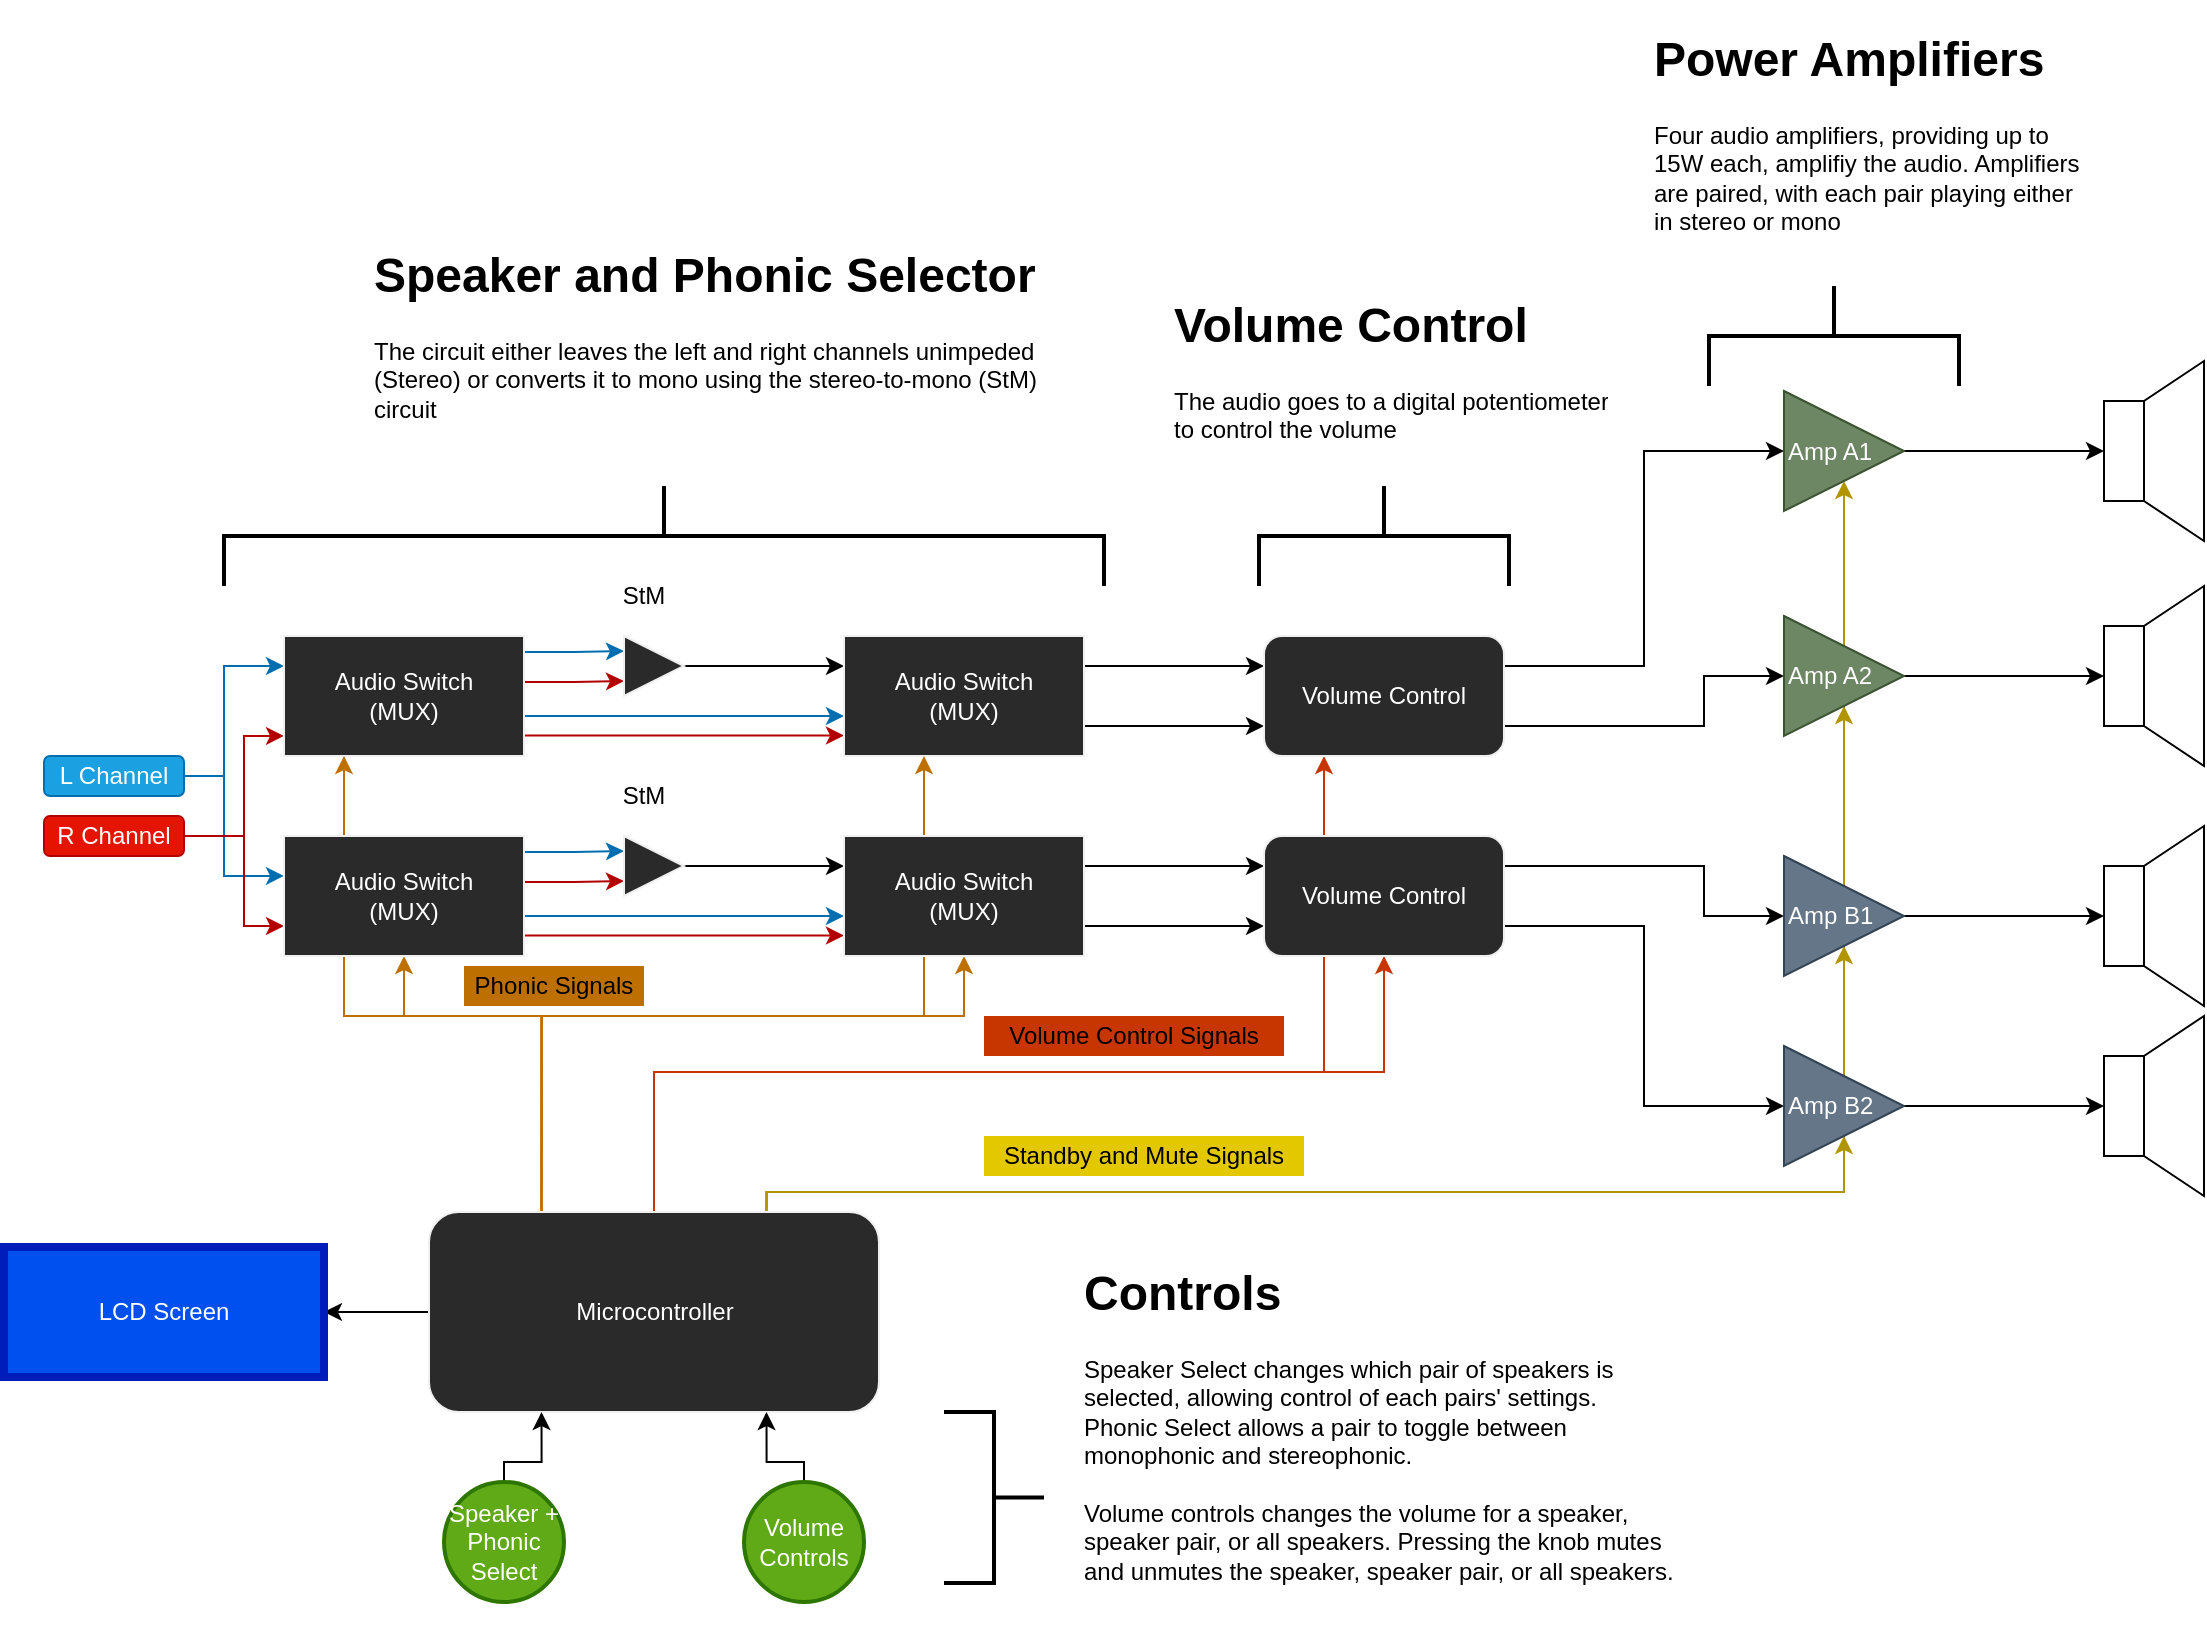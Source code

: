 <mxfile version="14.6.13" type="device"><diagram id="VI6DD9p-tJ2LLqrLLaQO" name="Audio Amplifier"><mxGraphModel dx="1422" dy="822" grid="1" gridSize="10" guides="1" tooltips="1" connect="1" arrows="1" fold="1" page="1" pageScale="1" pageWidth="1400" pageHeight="850" math="0" shadow="0"><root><mxCell id="0"/><mxCell id="1" parent="0"/><mxCell id="dY2fCYmzdXgz4yV1e9qg-12" style="edgeStyle=orthogonalEdgeStyle;rounded=0;orthogonalLoop=1;jettySize=auto;html=1;exitX=0.75;exitY=0;exitDx=0;exitDy=0;entryX=0.5;entryY=1;entryDx=0;entryDy=0;fillColor=#e3c800;strokeColor=#B09500;" parent="1" source="_qhC4NTUBUiG4PAc8ynP-38" target="_qhC4NTUBUiG4PAc8ynP-77" edge="1"><mxGeometry relative="1" as="geometry"><Array as="points"><mxPoint x="541" y="609"/><mxPoint x="1080" y="609"/></Array></mxGeometry></mxCell><mxCell id="dY2fCYmzdXgz4yV1e9qg-13" style="edgeStyle=orthogonalEdgeStyle;rounded=0;orthogonalLoop=1;jettySize=auto;html=1;exitX=0.75;exitY=0;exitDx=0;exitDy=0;fillColor=#e3c800;strokeColor=#B09500;" parent="1" source="_qhC4NTUBUiG4PAc8ynP-38" target="_qhC4NTUBUiG4PAc8ynP-76" edge="1"><mxGeometry relative="1" as="geometry"><Array as="points"><mxPoint x="541" y="609"/><mxPoint x="1080" y="609"/></Array></mxGeometry></mxCell><mxCell id="dY2fCYmzdXgz4yV1e9qg-14" style="edgeStyle=orthogonalEdgeStyle;rounded=0;orthogonalLoop=1;jettySize=auto;html=1;exitX=0.75;exitY=0;exitDx=0;exitDy=0;fillColor=#e3c800;strokeColor=#B09500;" parent="1" source="_qhC4NTUBUiG4PAc8ynP-38" target="_qhC4NTUBUiG4PAc8ynP-75" edge="1"><mxGeometry relative="1" as="geometry"><Array as="points"><mxPoint x="541" y="609"/><mxPoint x="1080" y="609"/></Array></mxGeometry></mxCell><mxCell id="_qhC4NTUBUiG4PAc8ynP-6" style="edgeStyle=orthogonalEdgeStyle;rounded=0;orthogonalLoop=1;jettySize=auto;html=1;exitX=1;exitY=0.5;exitDx=0;exitDy=0;fillColor=#1ba1e2;strokeColor=#006EAF;entryX=0;entryY=0.25;entryDx=0;entryDy=0;" parent="1" source="_qhC4NTUBUiG4PAc8ynP-1" target="_qhC4NTUBUiG4PAc8ynP-4" edge="1"><mxGeometry relative="1" as="geometry"><mxPoint x="297" y="346" as="targetPoint"/><Array as="points"><mxPoint x="270" y="401"/><mxPoint x="270" y="346"/></Array></mxGeometry></mxCell><mxCell id="_qhC4NTUBUiG4PAc8ynP-7" style="edgeStyle=orthogonalEdgeStyle;rounded=0;orthogonalLoop=1;jettySize=auto;html=1;entryX=0;entryY=0.333;entryDx=0;entryDy=0;fillColor=#1ba1e2;strokeColor=#006EAF;entryPerimeter=0;" parent="1" source="_qhC4NTUBUiG4PAc8ynP-1" edge="1"><mxGeometry relative="1" as="geometry"><mxPoint x="300" y="450.98" as="targetPoint"/><Array as="points"><mxPoint x="270" y="401"/><mxPoint x="270" y="451"/></Array></mxGeometry></mxCell><mxCell id="_qhC4NTUBUiG4PAc8ynP-1" value="L Channel" style="text;html=1;align=center;verticalAlign=middle;whiteSpace=wrap;rounded=1;fillColor=#1ba1e2;strokeColor=#006EAF;fontColor=#ffffff;" parent="1" vertex="1"><mxGeometry x="180" y="391" width="70" height="20" as="geometry"/></mxCell><mxCell id="_qhC4NTUBUiG4PAc8ynP-8" style="edgeStyle=orthogonalEdgeStyle;rounded=0;orthogonalLoop=1;jettySize=auto;html=1;exitX=1;exitY=0.5;exitDx=0;exitDy=0;entryX=0;entryY=0.833;entryDx=0;entryDy=0;entryPerimeter=0;fillColor=#e51400;strokeColor=#B20000;" parent="1" source="_qhC4NTUBUiG4PAc8ynP-2" target="_qhC4NTUBUiG4PAc8ynP-4" edge="1"><mxGeometry relative="1" as="geometry"><Array as="points"><mxPoint x="280" y="431"/><mxPoint x="280" y="381"/></Array></mxGeometry></mxCell><mxCell id="_qhC4NTUBUiG4PAc8ynP-9" style="edgeStyle=orthogonalEdgeStyle;rounded=0;orthogonalLoop=1;jettySize=auto;html=1;entryX=0;entryY=0.75;entryDx=0;entryDy=0;fillColor=#e51400;strokeColor=#B20000;" parent="1" source="_qhC4NTUBUiG4PAc8ynP-2" edge="1"><mxGeometry relative="1" as="geometry"><mxPoint x="300" y="476" as="targetPoint"/><Array as="points"><mxPoint x="280" y="431"/><mxPoint x="280" y="476"/></Array></mxGeometry></mxCell><mxCell id="_qhC4NTUBUiG4PAc8ynP-2" value="R Channel" style="text;html=1;align=center;verticalAlign=middle;whiteSpace=wrap;rounded=1;fillColor=#e51400;strokeColor=#B20000;fontColor=#ffffff;" parent="1" vertex="1"><mxGeometry x="180" y="421" width="70" height="20" as="geometry"/></mxCell><mxCell id="_qhC4NTUBUiG4PAc8ynP-20" style="edgeStyle=orthogonalEdgeStyle;rounded=0;orthogonalLoop=1;jettySize=auto;html=1;exitX=1;exitY=0.5;exitDx=0;exitDy=0;entryX=0;entryY=0.75;entryDx=0;entryDy=0;fillColor=#e51400;strokeColor=#B20000;" parent="1" source="_qhC4NTUBUiG4PAc8ynP-4" target="_qhC4NTUBUiG4PAc8ynP-10" edge="1"><mxGeometry relative="1" as="geometry"><Array as="points"><mxPoint x="420" y="354"/><mxPoint x="445" y="354"/></Array></mxGeometry></mxCell><mxCell id="_qhC4NTUBUiG4PAc8ynP-21" style="edgeStyle=orthogonalEdgeStyle;rounded=0;orthogonalLoop=1;jettySize=auto;html=1;exitX=1;exitY=0.25;exitDx=0;exitDy=0;entryX=0;entryY=0.25;entryDx=0;entryDy=0;fillColor=#1ba1e2;strokeColor=#006EAF;" parent="1" source="_qhC4NTUBUiG4PAc8ynP-4" target="_qhC4NTUBUiG4PAc8ynP-10" edge="1"><mxGeometry relative="1" as="geometry"><Array as="points"><mxPoint x="420" y="339"/><mxPoint x="445" y="339"/></Array></mxGeometry></mxCell><mxCell id="_qhC4NTUBUiG4PAc8ynP-25" style="edgeStyle=orthogonalEdgeStyle;rounded=0;orthogonalLoop=1;jettySize=auto;html=1;exitX=1;exitY=0.5;exitDx=0;exitDy=0;entryX=0;entryY=0.667;entryDx=0;entryDy=0;entryPerimeter=0;fillColor=#1ba1e2;strokeColor=#006EAF;" parent="1" source="_qhC4NTUBUiG4PAc8ynP-4" target="_qhC4NTUBUiG4PAc8ynP-11" edge="1"><mxGeometry relative="1" as="geometry"><Array as="points"><mxPoint x="420" y="371"/></Array></mxGeometry></mxCell><mxCell id="_qhC4NTUBUiG4PAc8ynP-26" style="edgeStyle=orthogonalEdgeStyle;rounded=0;orthogonalLoop=1;jettySize=auto;html=1;entryX=-0.008;entryY=0.83;entryDx=0;entryDy=0;entryPerimeter=0;fillColor=#e51400;strokeColor=#B20000;" parent="1" source="_qhC4NTUBUiG4PAc8ynP-4" target="_qhC4NTUBUiG4PAc8ynP-11" edge="1"><mxGeometry relative="1" as="geometry"><Array as="points"><mxPoint x="580" y="381"/></Array></mxGeometry></mxCell><mxCell id="_qhC4NTUBUiG4PAc8ynP-4" value="&lt;font color=&quot;#ffffff&quot;&gt;Audio Switch &lt;br&gt;(MUX)&lt;/font&gt;" style="rounded=0;whiteSpace=wrap;html=1;strokeColor=#f0f0f0;fillColor=#2a2a2a;" parent="1" vertex="1"><mxGeometry x="300" y="331" width="120" height="60" as="geometry"/></mxCell><mxCell id="_qhC4NTUBUiG4PAc8ynP-23" style="edgeStyle=orthogonalEdgeStyle;rounded=0;orthogonalLoop=1;jettySize=auto;html=1;exitX=1;exitY=0.5;exitDx=0;exitDy=0;entryX=0;entryY=0.25;entryDx=0;entryDy=0;" parent="1" source="_qhC4NTUBUiG4PAc8ynP-10" target="_qhC4NTUBUiG4PAc8ynP-11" edge="1"><mxGeometry relative="1" as="geometry"/></mxCell><mxCell id="_qhC4NTUBUiG4PAc8ynP-10" value="" style="triangle;whiteSpace=wrap;html=1;rounded=0;strokeColor=#f0f0f0;fillColor=#2a2a2a;" parent="1" vertex="1"><mxGeometry x="470" y="331" width="30" height="30" as="geometry"/></mxCell><mxCell id="_qhC4NTUBUiG4PAc8ynP-71" style="edgeStyle=orthogonalEdgeStyle;rounded=0;orthogonalLoop=1;jettySize=auto;html=1;exitX=1;exitY=0.25;exitDx=0;exitDy=0;entryX=0;entryY=0.25;entryDx=0;entryDy=0;fontColor=#FFFFFF;" parent="1" source="_qhC4NTUBUiG4PAc8ynP-11" target="_qhC4NTUBUiG4PAc8ynP-67" edge="1"><mxGeometry relative="1" as="geometry"/></mxCell><mxCell id="_qhC4NTUBUiG4PAc8ynP-72" style="edgeStyle=orthogonalEdgeStyle;rounded=0;orthogonalLoop=1;jettySize=auto;html=1;exitX=1;exitY=0.75;exitDx=0;exitDy=0;entryX=0;entryY=0.75;entryDx=0;entryDy=0;fontColor=#FFFFFF;" parent="1" source="_qhC4NTUBUiG4PAc8ynP-11" target="_qhC4NTUBUiG4PAc8ynP-67" edge="1"><mxGeometry relative="1" as="geometry"/></mxCell><mxCell id="_qhC4NTUBUiG4PAc8ynP-11" value="&lt;font color=&quot;#ffffff&quot;&gt;Audio Switch &lt;br&gt;(MUX)&lt;/font&gt;" style="rounded=0;whiteSpace=wrap;html=1;strokeColor=#f0f0f0;fillColor=#2a2a2a;" parent="1" vertex="1"><mxGeometry x="580" y="331" width="120" height="60" as="geometry"/></mxCell><mxCell id="_qhC4NTUBUiG4PAc8ynP-27" style="edgeStyle=orthogonalEdgeStyle;rounded=0;orthogonalLoop=1;jettySize=auto;html=1;exitX=1;exitY=0.5;exitDx=0;exitDy=0;entryX=0;entryY=0.75;entryDx=0;entryDy=0;fillColor=#e51400;strokeColor=#B20000;" parent="1" source="_qhC4NTUBUiG4PAc8ynP-31" target="_qhC4NTUBUiG4PAc8ynP-33" edge="1"><mxGeometry relative="1" as="geometry"><Array as="points"><mxPoint x="420" y="454"/><mxPoint x="445" y="454"/></Array></mxGeometry></mxCell><mxCell id="_qhC4NTUBUiG4PAc8ynP-28" style="edgeStyle=orthogonalEdgeStyle;rounded=0;orthogonalLoop=1;jettySize=auto;html=1;exitX=1;exitY=0.25;exitDx=0;exitDy=0;entryX=0;entryY=0.25;entryDx=0;entryDy=0;fillColor=#1ba1e2;strokeColor=#006EAF;" parent="1" source="_qhC4NTUBUiG4PAc8ynP-31" target="_qhC4NTUBUiG4PAc8ynP-33" edge="1"><mxGeometry relative="1" as="geometry"><Array as="points"><mxPoint x="420" y="439"/><mxPoint x="445" y="439"/></Array></mxGeometry></mxCell><mxCell id="_qhC4NTUBUiG4PAc8ynP-29" style="edgeStyle=orthogonalEdgeStyle;rounded=0;orthogonalLoop=1;jettySize=auto;html=1;exitX=1;exitY=0.5;exitDx=0;exitDy=0;entryX=0;entryY=0.667;entryDx=0;entryDy=0;entryPerimeter=0;fillColor=#1ba1e2;strokeColor=#006EAF;" parent="1" source="_qhC4NTUBUiG4PAc8ynP-31" target="_qhC4NTUBUiG4PAc8ynP-34" edge="1"><mxGeometry relative="1" as="geometry"><Array as="points"><mxPoint x="420" y="471"/></Array></mxGeometry></mxCell><mxCell id="_qhC4NTUBUiG4PAc8ynP-30" style="edgeStyle=orthogonalEdgeStyle;rounded=0;orthogonalLoop=1;jettySize=auto;html=1;entryX=-0.008;entryY=0.83;entryDx=0;entryDy=0;entryPerimeter=0;fillColor=#e51400;strokeColor=#B20000;" parent="1" source="_qhC4NTUBUiG4PAc8ynP-31" target="_qhC4NTUBUiG4PAc8ynP-34" edge="1"><mxGeometry relative="1" as="geometry"><Array as="points"><mxPoint x="580" y="481"/></Array></mxGeometry></mxCell><mxCell id="_qhC4NTUBUiG4PAc8ynP-32" style="edgeStyle=orthogonalEdgeStyle;rounded=0;orthogonalLoop=1;jettySize=auto;html=1;exitX=1;exitY=0.5;exitDx=0;exitDy=0;entryX=0;entryY=0.25;entryDx=0;entryDy=0;" parent="1" source="_qhC4NTUBUiG4PAc8ynP-33" target="_qhC4NTUBUiG4PAc8ynP-34" edge="1"><mxGeometry relative="1" as="geometry"/></mxCell><mxCell id="_qhC4NTUBUiG4PAc8ynP-33" value="" style="triangle;whiteSpace=wrap;html=1;rounded=0;strokeColor=#f0f0f0;fillColor=#2a2a2a;" parent="1" vertex="1"><mxGeometry x="470" y="431" width="30" height="30" as="geometry"/></mxCell><mxCell id="_qhC4NTUBUiG4PAc8ynP-36" value="StM" style="text;html=1;strokeColor=none;fillColor=none;align=center;verticalAlign=middle;whiteSpace=wrap;rounded=0;" parent="1" vertex="1"><mxGeometry x="460" y="401" width="40" height="20" as="geometry"/></mxCell><mxCell id="_qhC4NTUBUiG4PAc8ynP-37" value="StM" style="text;html=1;strokeColor=none;fillColor=none;align=center;verticalAlign=middle;whiteSpace=wrap;rounded=0;" parent="1" vertex="1"><mxGeometry x="460" y="301" width="40" height="20" as="geometry"/></mxCell><mxCell id="_qhC4NTUBUiG4PAc8ynP-40" style="edgeStyle=orthogonalEdgeStyle;rounded=0;orthogonalLoop=1;jettySize=auto;html=1;exitX=0.25;exitY=0;exitDx=0;exitDy=0;entryX=0.5;entryY=1;entryDx=0;entryDy=0;fillColor=#f0a30a;strokeColor=#BD7000;" parent="1" source="_qhC4NTUBUiG4PAc8ynP-38" target="_qhC4NTUBUiG4PAc8ynP-31" edge="1"><mxGeometry relative="1" as="geometry"><Array as="points"><mxPoint x="429" y="521"/><mxPoint x="360" y="521"/></Array></mxGeometry></mxCell><mxCell id="_qhC4NTUBUiG4PAc8ynP-41" style="edgeStyle=orthogonalEdgeStyle;rounded=0;orthogonalLoop=1;jettySize=auto;html=1;exitX=0.25;exitY=0;exitDx=0;exitDy=0;entryX=0.5;entryY=1;entryDx=0;entryDy=0;fillColor=#f0a30a;strokeColor=#BD7000;" parent="1" source="_qhC4NTUBUiG4PAc8ynP-38" target="_qhC4NTUBUiG4PAc8ynP-34" edge="1"><mxGeometry relative="1" as="geometry"><Array as="points"><mxPoint x="429" y="521"/><mxPoint x="640" y="521"/></Array></mxGeometry></mxCell><mxCell id="_qhC4NTUBUiG4PAc8ynP-42" style="edgeStyle=orthogonalEdgeStyle;rounded=0;orthogonalLoop=1;jettySize=auto;html=1;exitX=0.25;exitY=0;exitDx=0;exitDy=0;fillColor=#f0a30a;strokeColor=#BD7000;" parent="1" source="_qhC4NTUBUiG4PAc8ynP-38" edge="1"><mxGeometry relative="1" as="geometry"><mxPoint x="330" y="391" as="targetPoint"/><Array as="points"><mxPoint x="429" y="521"/><mxPoint x="330" y="521"/><mxPoint x="330" y="391"/></Array></mxGeometry></mxCell><mxCell id="_qhC4NTUBUiG4PAc8ynP-43" style="edgeStyle=orthogonalEdgeStyle;rounded=0;orthogonalLoop=1;jettySize=auto;html=1;exitX=0.25;exitY=0;exitDx=0;exitDy=0;fillColor=#f0a30a;strokeColor=#BD7000;" parent="1" source="_qhC4NTUBUiG4PAc8ynP-38" edge="1"><mxGeometry relative="1" as="geometry"><mxPoint x="620" y="391" as="targetPoint"/><Array as="points"><mxPoint x="429" y="521"/><mxPoint x="620" y="521"/></Array></mxGeometry></mxCell><mxCell id="dY2fCYmzdXgz4yV1e9qg-8" style="edgeStyle=orthogonalEdgeStyle;rounded=0;orthogonalLoop=1;jettySize=auto;html=1;exitX=0.75;exitY=0;exitDx=0;exitDy=0;entryX=0.5;entryY=1;entryDx=0;entryDy=0;fillColor=#e3c800;strokeColor=#B09500;" parent="1" source="_qhC4NTUBUiG4PAc8ynP-38" target="_qhC4NTUBUiG4PAc8ynP-78" edge="1"><mxGeometry relative="1" as="geometry"><Array as="points"><mxPoint x="541" y="609"/><mxPoint x="1080" y="609"/></Array></mxGeometry></mxCell><mxCell id="dY2fCYmzdXgz4yV1e9qg-16" style="edgeStyle=orthogonalEdgeStyle;rounded=0;orthogonalLoop=1;jettySize=auto;html=1;exitX=0.5;exitY=0;exitDx=0;exitDy=0;entryX=0.25;entryY=1;entryDx=0;entryDy=0;fillColor=#fa6800;strokeColor=#C73500;" parent="1" source="_qhC4NTUBUiG4PAc8ynP-38" target="_qhC4NTUBUiG4PAc8ynP-67" edge="1"><mxGeometry relative="1" as="geometry"><Array as="points"><mxPoint x="485" y="549"/><mxPoint x="820" y="549"/></Array></mxGeometry></mxCell><mxCell id="dY2fCYmzdXgz4yV1e9qg-17" style="edgeStyle=orthogonalEdgeStyle;rounded=0;orthogonalLoop=1;jettySize=auto;html=1;exitX=0.5;exitY=0;exitDx=0;exitDy=0;entryX=0.5;entryY=1;entryDx=0;entryDy=0;fillColor=#fa6800;strokeColor=#C73500;" parent="1" source="_qhC4NTUBUiG4PAc8ynP-38" target="_qhC4NTUBUiG4PAc8ynP-45" edge="1"><mxGeometry relative="1" as="geometry"><Array as="points"><mxPoint x="485" y="549"/><mxPoint x="850" y="549"/></Array></mxGeometry></mxCell><mxCell id="3sK6r-_rZU_b6A8kASy1-1" style="edgeStyle=orthogonalEdgeStyle;rounded=0;orthogonalLoop=1;jettySize=auto;html=1;entryX=1;entryY=0.5;entryDx=0;entryDy=0;" parent="1" source="_qhC4NTUBUiG4PAc8ynP-38" target="_qhC4NTUBUiG4PAc8ynP-108" edge="1"><mxGeometry relative="1" as="geometry"/></mxCell><mxCell id="_qhC4NTUBUiG4PAc8ynP-38" value="&lt;font color=&quot;#ffffff&quot;&gt;Microcontroller&lt;/font&gt;" style="rounded=1;whiteSpace=wrap;html=1;strokeColor=#f0f0f0;fillColor=#2a2a2a;" parent="1" vertex="1"><mxGeometry x="372.5" y="619" width="225" height="100" as="geometry"/></mxCell><mxCell id="_qhC4NTUBUiG4PAc8ynP-31" value="&lt;font color=&quot;#ffffff&quot;&gt;Audio Switch &lt;br&gt;(MUX)&lt;/font&gt;" style="rounded=0;whiteSpace=wrap;html=1;strokeColor=#f0f0f0;fillColor=#2a2a2a;" parent="1" vertex="1"><mxGeometry x="300" y="431" width="120" height="60" as="geometry"/></mxCell><mxCell id="_qhC4NTUBUiG4PAc8ynP-73" style="edgeStyle=orthogonalEdgeStyle;rounded=0;orthogonalLoop=1;jettySize=auto;html=1;exitX=1;exitY=0.25;exitDx=0;exitDy=0;entryX=0;entryY=0.25;entryDx=0;entryDy=0;fontColor=#FFFFFF;" parent="1" source="_qhC4NTUBUiG4PAc8ynP-34" target="_qhC4NTUBUiG4PAc8ynP-45" edge="1"><mxGeometry relative="1" as="geometry"/></mxCell><mxCell id="_qhC4NTUBUiG4PAc8ynP-74" style="edgeStyle=orthogonalEdgeStyle;rounded=0;orthogonalLoop=1;jettySize=auto;html=1;exitX=1;exitY=0.75;exitDx=0;exitDy=0;entryX=0;entryY=0.75;entryDx=0;entryDy=0;fontColor=#FFFFFF;" parent="1" source="_qhC4NTUBUiG4PAc8ynP-34" target="_qhC4NTUBUiG4PAc8ynP-45" edge="1"><mxGeometry relative="1" as="geometry"/></mxCell><mxCell id="_qhC4NTUBUiG4PAc8ynP-34" value="&lt;font color=&quot;#ffffff&quot;&gt;Audio Switch &lt;br&gt;(MUX)&lt;/font&gt;" style="rounded=0;whiteSpace=wrap;html=1;strokeColor=#f0f0f0;fillColor=#2a2a2a;" parent="1" vertex="1"><mxGeometry x="580" y="431" width="120" height="60" as="geometry"/></mxCell><mxCell id="_qhC4NTUBUiG4PAc8ynP-44" value="Phonic Signals" style="text;html=1;align=center;verticalAlign=middle;whiteSpace=wrap;rounded=0;fontColor=#000000;fillColor=#BD7000;" parent="1" vertex="1"><mxGeometry x="390" y="496" width="90" height="20" as="geometry"/></mxCell><mxCell id="_qhC4NTUBUiG4PAc8ynP-82" style="edgeStyle=orthogonalEdgeStyle;rounded=0;orthogonalLoop=1;jettySize=auto;html=1;exitX=1;exitY=0.75;exitDx=0;exitDy=0;entryX=0;entryY=0.5;entryDx=0;entryDy=0;fontColor=#C73500;" parent="1" source="_qhC4NTUBUiG4PAc8ynP-45" target="_qhC4NTUBUiG4PAc8ynP-78" edge="1"><mxGeometry relative="1" as="geometry"><Array as="points"><mxPoint x="980" y="476"/><mxPoint x="980" y="566"/></Array></mxGeometry></mxCell><mxCell id="dY2fCYmzdXgz4yV1e9qg-11" style="edgeStyle=orthogonalEdgeStyle;rounded=0;orthogonalLoop=1;jettySize=auto;html=1;exitX=1;exitY=0.25;exitDx=0;exitDy=0;entryX=0;entryY=0.5;entryDx=0;entryDy=0;" parent="1" source="_qhC4NTUBUiG4PAc8ynP-45" target="_qhC4NTUBUiG4PAc8ynP-77" edge="1"><mxGeometry relative="1" as="geometry"><Array as="points"><mxPoint x="1010" y="446"/><mxPoint x="1010" y="471"/></Array></mxGeometry></mxCell><mxCell id="_qhC4NTUBUiG4PAc8ynP-45" value="&lt;font color=&quot;#ffffff&quot;&gt;Volume Control&lt;/font&gt;" style="rounded=1;whiteSpace=wrap;html=1;fontColor=#BD7000;strokeColor=#f0f0f0;fillColor=#2a2a2a;" parent="1" vertex="1"><mxGeometry x="790" y="431" width="120" height="60" as="geometry"/></mxCell><mxCell id="_qhC4NTUBUiG4PAc8ynP-66" value="Volume Control Signals" style="text;html=1;align=center;verticalAlign=middle;whiteSpace=wrap;rounded=0;fontColor=#000000;fillColor=#C73500;" parent="1" vertex="1"><mxGeometry x="650" y="521" width="150" height="20" as="geometry"/></mxCell><mxCell id="_qhC4NTUBUiG4PAc8ynP-79" style="edgeStyle=orthogonalEdgeStyle;rounded=0;orthogonalLoop=1;jettySize=auto;html=1;exitX=1;exitY=0.25;exitDx=0;exitDy=0;entryX=0;entryY=0.5;entryDx=0;entryDy=0;fontColor=#C73500;" parent="1" source="_qhC4NTUBUiG4PAc8ynP-67" target="_qhC4NTUBUiG4PAc8ynP-75" edge="1"><mxGeometry relative="1" as="geometry"/></mxCell><mxCell id="_qhC4NTUBUiG4PAc8ynP-80" style="edgeStyle=orthogonalEdgeStyle;rounded=0;orthogonalLoop=1;jettySize=auto;html=1;exitX=1;exitY=0.75;exitDx=0;exitDy=0;entryX=0;entryY=0.5;entryDx=0;entryDy=0;fontColor=#C73500;" parent="1" source="_qhC4NTUBUiG4PAc8ynP-67" target="_qhC4NTUBUiG4PAc8ynP-76" edge="1"><mxGeometry relative="1" as="geometry"><Array as="points"><mxPoint x="1010" y="376"/><mxPoint x="1010" y="351"/></Array></mxGeometry></mxCell><mxCell id="_qhC4NTUBUiG4PAc8ynP-67" value="&lt;font color=&quot;#ffffff&quot;&gt;Volume Control&lt;/font&gt;" style="rounded=1;whiteSpace=wrap;html=1;fontColor=#BD7000;strokeColor=#f0f0f0;fillColor=#2a2a2a;" parent="1" vertex="1"><mxGeometry x="790" y="331" width="120" height="60" as="geometry"/></mxCell><mxCell id="_qhC4NTUBUiG4PAc8ynP-92" style="edgeStyle=orthogonalEdgeStyle;rounded=0;orthogonalLoop=1;jettySize=auto;html=1;exitX=1;exitY=0.5;exitDx=0;exitDy=0;entryX=0;entryY=0.5;entryDx=0;entryDy=0;fontColor=#FFFFFF;" parent="1" source="_qhC4NTUBUiG4PAc8ynP-75" target="_qhC4NTUBUiG4PAc8ynP-86" edge="1"><mxGeometry relative="1" as="geometry"/></mxCell><mxCell id="_qhC4NTUBUiG4PAc8ynP-75" value="Amp A1" style="triangle;whiteSpace=wrap;html=1;rounded=0;fontColor=#ffffff;strokeColor=#3A5431;fillColor=#6d8764;align=left;" parent="1" vertex="1"><mxGeometry x="1050" y="208.5" width="60" height="60" as="geometry"/></mxCell><mxCell id="_qhC4NTUBUiG4PAc8ynP-93" style="edgeStyle=orthogonalEdgeStyle;rounded=0;orthogonalLoop=1;jettySize=auto;html=1;exitX=1;exitY=0.5;exitDx=0;exitDy=0;entryX=0;entryY=0.5;entryDx=0;entryDy=0;fontColor=#FFFFFF;" parent="1" source="_qhC4NTUBUiG4PAc8ynP-76" target="_qhC4NTUBUiG4PAc8ynP-90" edge="1"><mxGeometry relative="1" as="geometry"/></mxCell><mxCell id="_qhC4NTUBUiG4PAc8ynP-76" value="Amp A2" style="triangle;whiteSpace=wrap;html=1;rounded=0;fontColor=#ffffff;strokeColor=#3A5431;fillColor=#6d8764;align=left;" parent="1" vertex="1"><mxGeometry x="1050" y="321" width="60" height="60" as="geometry"/></mxCell><mxCell id="_qhC4NTUBUiG4PAc8ynP-97" style="edgeStyle=orthogonalEdgeStyle;rounded=0;orthogonalLoop=1;jettySize=auto;html=1;exitX=1;exitY=0.5;exitDx=0;exitDy=0;entryX=0;entryY=0.5;entryDx=0;entryDy=0;fontColor=#FFFFFF;" parent="1" source="_qhC4NTUBUiG4PAc8ynP-77" target="_qhC4NTUBUiG4PAc8ynP-95" edge="1"><mxGeometry relative="1" as="geometry"/></mxCell><mxCell id="_qhC4NTUBUiG4PAc8ynP-77" value="Amp B1" style="triangle;whiteSpace=wrap;html=1;rounded=0;fontColor=#ffffff;strokeColor=#314354;fillColor=#647687;align=left;" parent="1" vertex="1"><mxGeometry x="1050" y="441" width="60" height="60" as="geometry"/></mxCell><mxCell id="_qhC4NTUBUiG4PAc8ynP-100" style="edgeStyle=orthogonalEdgeStyle;rounded=0;orthogonalLoop=1;jettySize=auto;html=1;exitX=1;exitY=0.5;exitDx=0;exitDy=0;entryX=0;entryY=0.5;entryDx=0;entryDy=0;fontColor=#FFFFFF;" parent="1" source="_qhC4NTUBUiG4PAc8ynP-78" target="_qhC4NTUBUiG4PAc8ynP-99" edge="1"><mxGeometry relative="1" as="geometry"/></mxCell><mxCell id="_qhC4NTUBUiG4PAc8ynP-78" value="Amp B2" style="triangle;whiteSpace=wrap;html=1;rounded=0;fontColor=#ffffff;strokeColor=#314354;fillColor=#647687;align=left;" parent="1" vertex="1"><mxGeometry x="1050" y="536" width="60" height="60" as="geometry"/></mxCell><mxCell id="_qhC4NTUBUiG4PAc8ynP-85" value="" style="shape=trapezoid;perimeter=trapezoidPerimeter;whiteSpace=wrap;html=1;fixedSize=1;rounded=0;align=left;rotation=-90;" parent="1" vertex="1"><mxGeometry x="1200" y="223.5" width="90" height="30" as="geometry"/></mxCell><mxCell id="_qhC4NTUBUiG4PAc8ynP-86" value="" style="rounded=0;whiteSpace=wrap;html=1;align=left;" parent="1" vertex="1"><mxGeometry x="1210" y="213.5" width="20" height="50" as="geometry"/></mxCell><mxCell id="_qhC4NTUBUiG4PAc8ynP-89" value="" style="shape=trapezoid;perimeter=trapezoidPerimeter;whiteSpace=wrap;html=1;fixedSize=1;rounded=0;align=left;rotation=-90;" parent="1" vertex="1"><mxGeometry x="1200" y="336" width="90" height="30" as="geometry"/></mxCell><mxCell id="_qhC4NTUBUiG4PAc8ynP-90" value="" style="rounded=0;whiteSpace=wrap;html=1;align=left;" parent="1" vertex="1"><mxGeometry x="1210" y="326" width="20" height="50" as="geometry"/></mxCell><mxCell id="_qhC4NTUBUiG4PAc8ynP-94" value="" style="shape=trapezoid;perimeter=trapezoidPerimeter;whiteSpace=wrap;html=1;fixedSize=1;rounded=0;align=left;rotation=-90;" parent="1" vertex="1"><mxGeometry x="1200" y="456" width="90" height="30" as="geometry"/></mxCell><mxCell id="_qhC4NTUBUiG4PAc8ynP-95" value="" style="rounded=0;whiteSpace=wrap;html=1;align=left;" parent="1" vertex="1"><mxGeometry x="1210" y="446" width="20" height="50" as="geometry"/></mxCell><mxCell id="_qhC4NTUBUiG4PAc8ynP-98" value="" style="shape=trapezoid;perimeter=trapezoidPerimeter;whiteSpace=wrap;html=1;fixedSize=1;rounded=0;align=left;rotation=-90;" parent="1" vertex="1"><mxGeometry x="1200" y="551" width="90" height="30" as="geometry"/></mxCell><mxCell id="_qhC4NTUBUiG4PAc8ynP-99" value="" style="rounded=0;whiteSpace=wrap;html=1;align=left;" parent="1" vertex="1"><mxGeometry x="1210" y="541" width="20" height="50" as="geometry"/></mxCell><mxCell id="_qhC4NTUBUiG4PAc8ynP-108" value="LCD Screen" style="rounded=0;whiteSpace=wrap;html=1;fontColor=#ffffff;strokeColor=#001DBC;fillColor=#0050ef;align=center;strokeWidth=4;" parent="1" vertex="1"><mxGeometry x="160" y="636.5" width="160" height="65" as="geometry"/></mxCell><mxCell id="_qhC4NTUBUiG4PAc8ynP-112" style="edgeStyle=orthogonalEdgeStyle;rounded=0;orthogonalLoop=1;jettySize=auto;html=1;exitX=0.5;exitY=0;exitDx=0;exitDy=0;entryX=0.25;entryY=1;entryDx=0;entryDy=0;fontColor=#FFFFFF;" parent="1" source="_qhC4NTUBUiG4PAc8ynP-110" target="_qhC4NTUBUiG4PAc8ynP-38" edge="1"><mxGeometry relative="1" as="geometry"><Array as="points"><mxPoint x="410" y="744"/><mxPoint x="429" y="744"/></Array></mxGeometry></mxCell><mxCell id="_qhC4NTUBUiG4PAc8ynP-110" value="Speaker + Phonic Select" style="ellipse;whiteSpace=wrap;html=1;aspect=fixed;rounded=0;fontColor=#ffffff;strokeColor=#2D7600;strokeWidth=2;fillColor=#60a917;align=center;" parent="1" vertex="1"><mxGeometry x="380" y="754" width="60" height="60" as="geometry"/></mxCell><mxCell id="_qhC4NTUBUiG4PAc8ynP-115" style="edgeStyle=orthogonalEdgeStyle;rounded=0;orthogonalLoop=1;jettySize=auto;html=1;entryX=0.75;entryY=1;entryDx=0;entryDy=0;fontColor=#FFFFFF;" parent="1" source="_qhC4NTUBUiG4PAc8ynP-111" target="_qhC4NTUBUiG4PAc8ynP-38" edge="1"><mxGeometry relative="1" as="geometry"><Array as="points"><mxPoint x="560" y="744"/><mxPoint x="541" y="744"/></Array></mxGeometry></mxCell><mxCell id="_qhC4NTUBUiG4PAc8ynP-111" value="Volume&lt;br&gt;Controls" style="ellipse;whiteSpace=wrap;html=1;aspect=fixed;rounded=0;fontColor=#ffffff;strokeColor=#2D7600;strokeWidth=2;fillColor=#60a917;align=center;" parent="1" vertex="1"><mxGeometry x="530" y="754" width="60" height="60" as="geometry"/></mxCell><mxCell id="CHCxKPAszEesISPbAGdp-1" value="" style="strokeWidth=2;html=1;shape=mxgraph.flowchart.annotation_2;align=left;labelPosition=right;pointerEvents=1;fillColor=#2a2a2a;rotation=90;" parent="1" vertex="1"><mxGeometry x="465" y="61" width="50" height="440" as="geometry"/></mxCell><mxCell id="CHCxKPAszEesISPbAGdp-2" value="" style="strokeWidth=2;html=1;shape=mxgraph.flowchart.annotation_2;align=left;labelPosition=right;pointerEvents=1;fillColor=#2a2a2a;rotation=90;" parent="1" vertex="1"><mxGeometry x="825" y="218.5" width="50" height="125" as="geometry"/></mxCell><mxCell id="CHCxKPAszEesISPbAGdp-3" value="" style="strokeWidth=2;html=1;shape=mxgraph.flowchart.annotation_2;align=left;labelPosition=right;pointerEvents=1;fillColor=#2a2a2a;rotation=90;" parent="1" vertex="1"><mxGeometry x="1050" y="118.5" width="50" height="125" as="geometry"/></mxCell><mxCell id="CHCxKPAszEesISPbAGdp-5" value="&lt;h1&gt;Speaker and Phonic Selector&lt;/h1&gt;&lt;p&gt;The circuit either leaves the left and right channels unimpeded&lt;br&gt;(Stereo) or converts it to mono using the stereo-to-mono (StM)&lt;br&gt;circuit&amp;nbsp;&lt;/p&gt;" style="text;html=1;strokeColor=none;fillColor=none;spacing=5;spacingTop=-20;whiteSpace=wrap;overflow=hidden;rounded=0;" parent="1" vertex="1"><mxGeometry x="340" y="131" width="350" height="120" as="geometry"/></mxCell><mxCell id="CHCxKPAszEesISPbAGdp-6" value="&lt;h1&gt;Volume Control&lt;/h1&gt;&lt;p&gt;The audio goes to a digital potentiometer&lt;br&gt;to control the volume&lt;/p&gt;" style="text;html=1;strokeColor=none;fillColor=none;spacing=5;spacingTop=-20;whiteSpace=wrap;overflow=hidden;rounded=0;" parent="1" vertex="1"><mxGeometry x="740" y="156" width="240" height="120" as="geometry"/></mxCell><mxCell id="CHCxKPAszEesISPbAGdp-7" value="&lt;h1&gt;Power Amplifiers&lt;/h1&gt;&lt;p&gt;Four audio amplifiers, providing up to&lt;br&gt;15W each, amplifiy the audio. Amplifiers are paired, with each pair playing either in stereo or mono&lt;/p&gt;" style="text;html=1;strokeColor=none;fillColor=none;spacing=5;spacingTop=-20;whiteSpace=wrap;overflow=hidden;rounded=0;" parent="1" vertex="1"><mxGeometry x="980" y="23" width="230" height="120" as="geometry"/></mxCell><mxCell id="CHCxKPAszEesISPbAGdp-9" value="" style="strokeWidth=2;html=1;shape=mxgraph.flowchart.annotation_2;align=left;labelPosition=right;pointerEvents=1;fillColor=#2a2a2a;rotation=-180;" parent="1" vertex="1"><mxGeometry x="630" y="719" width="50" height="85.5" as="geometry"/></mxCell><mxCell id="CHCxKPAszEesISPbAGdp-10" value="&lt;h1&gt;Controls&lt;/h1&gt;&lt;p&gt;Speaker Select changes which pair of speakers is selected, allowing control of each pairs' settings. &lt;br&gt;Phonic Select allows a pair to toggle between monophonic and stereophonic.&lt;br&gt;&lt;br&gt;Volume controls changes the volume for a speaker, speaker pair, or all speakers. Pressing the knob mutes and unmutes the speaker, speaker pair, or all speakers.&lt;/p&gt;" style="text;html=1;strokeColor=none;fillColor=none;spacing=5;spacingTop=-20;whiteSpace=wrap;overflow=hidden;rounded=0;" parent="1" vertex="1"><mxGeometry x="695" y="640" width="310" height="186.25" as="geometry"/></mxCell><mxCell id="dY2fCYmzdXgz4yV1e9qg-18" value="Standby and Mute Signals" style="text;html=1;fillColor=#e3c800;align=center;verticalAlign=middle;whiteSpace=wrap;rounded=0;fontColor=#000000;" parent="1" vertex="1"><mxGeometry x="650" y="581" width="160" height="20" as="geometry"/></mxCell></root></mxGraphModel></diagram></mxfile>